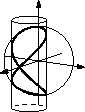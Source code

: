 settings.render=0;
import solids;
import three;
size(3cm,0);
currentprojection=orthographic((1.5, 1, .4));

revolution cyl=cylinder((.5, 0, -1.3), .5, 2.6, Z);


triple  f(real t) {return (cos(t)^2,cos(t)*sin(t),sin(t));}
path3 viviani=graph(f,0,2*pi);

draw(viviani,1bp+black);
draw(sphere(r=1).silhouette());
draw(cyl);

draw((-1.2,0,0)--(2,0,0),black,Arrow3);
draw((0,-1.2,0)--(0,1.6,0),black,Arrow3);
draw((0,0,-1.3)--(0,0,1.8),black,Arrow3);
